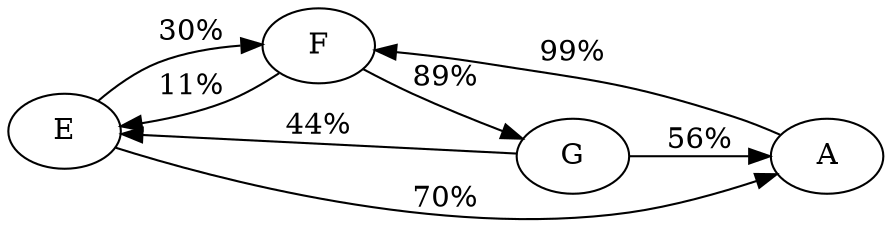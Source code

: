 digraph {
  rankdir="LR";
  "E" -> "F" [ label = "30%" ]
  "E" -> "A" [ label = "70%" ]
  "F" -> "G" [ label = "89%" ]
  "F" -> "E" [ label = "11%" ]
  "G" -> "E" [ label = "44%" ]
  "G" -> "A" [ label = "56%" ]
  "A" -> "F" [ label = "99%" ]
}
